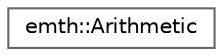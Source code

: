 digraph "Graphical Class Hierarchy"
{
 // LATEX_PDF_SIZE
  bgcolor="transparent";
  edge [fontname=Helvetica,fontsize=10,labelfontname=Helvetica,labelfontsize=10];
  node [fontname=Helvetica,fontsize=10,shape=box,height=0.2,width=0.4];
  rankdir="LR";
  Node0 [label="emth::Arithmetic",height=0.2,width=0.4,color="grey40", fillcolor="white", style="filled",URL="$classemth_1_1Arithmetic.html",tooltip="Class with some functions for arithmetic math."];
}
